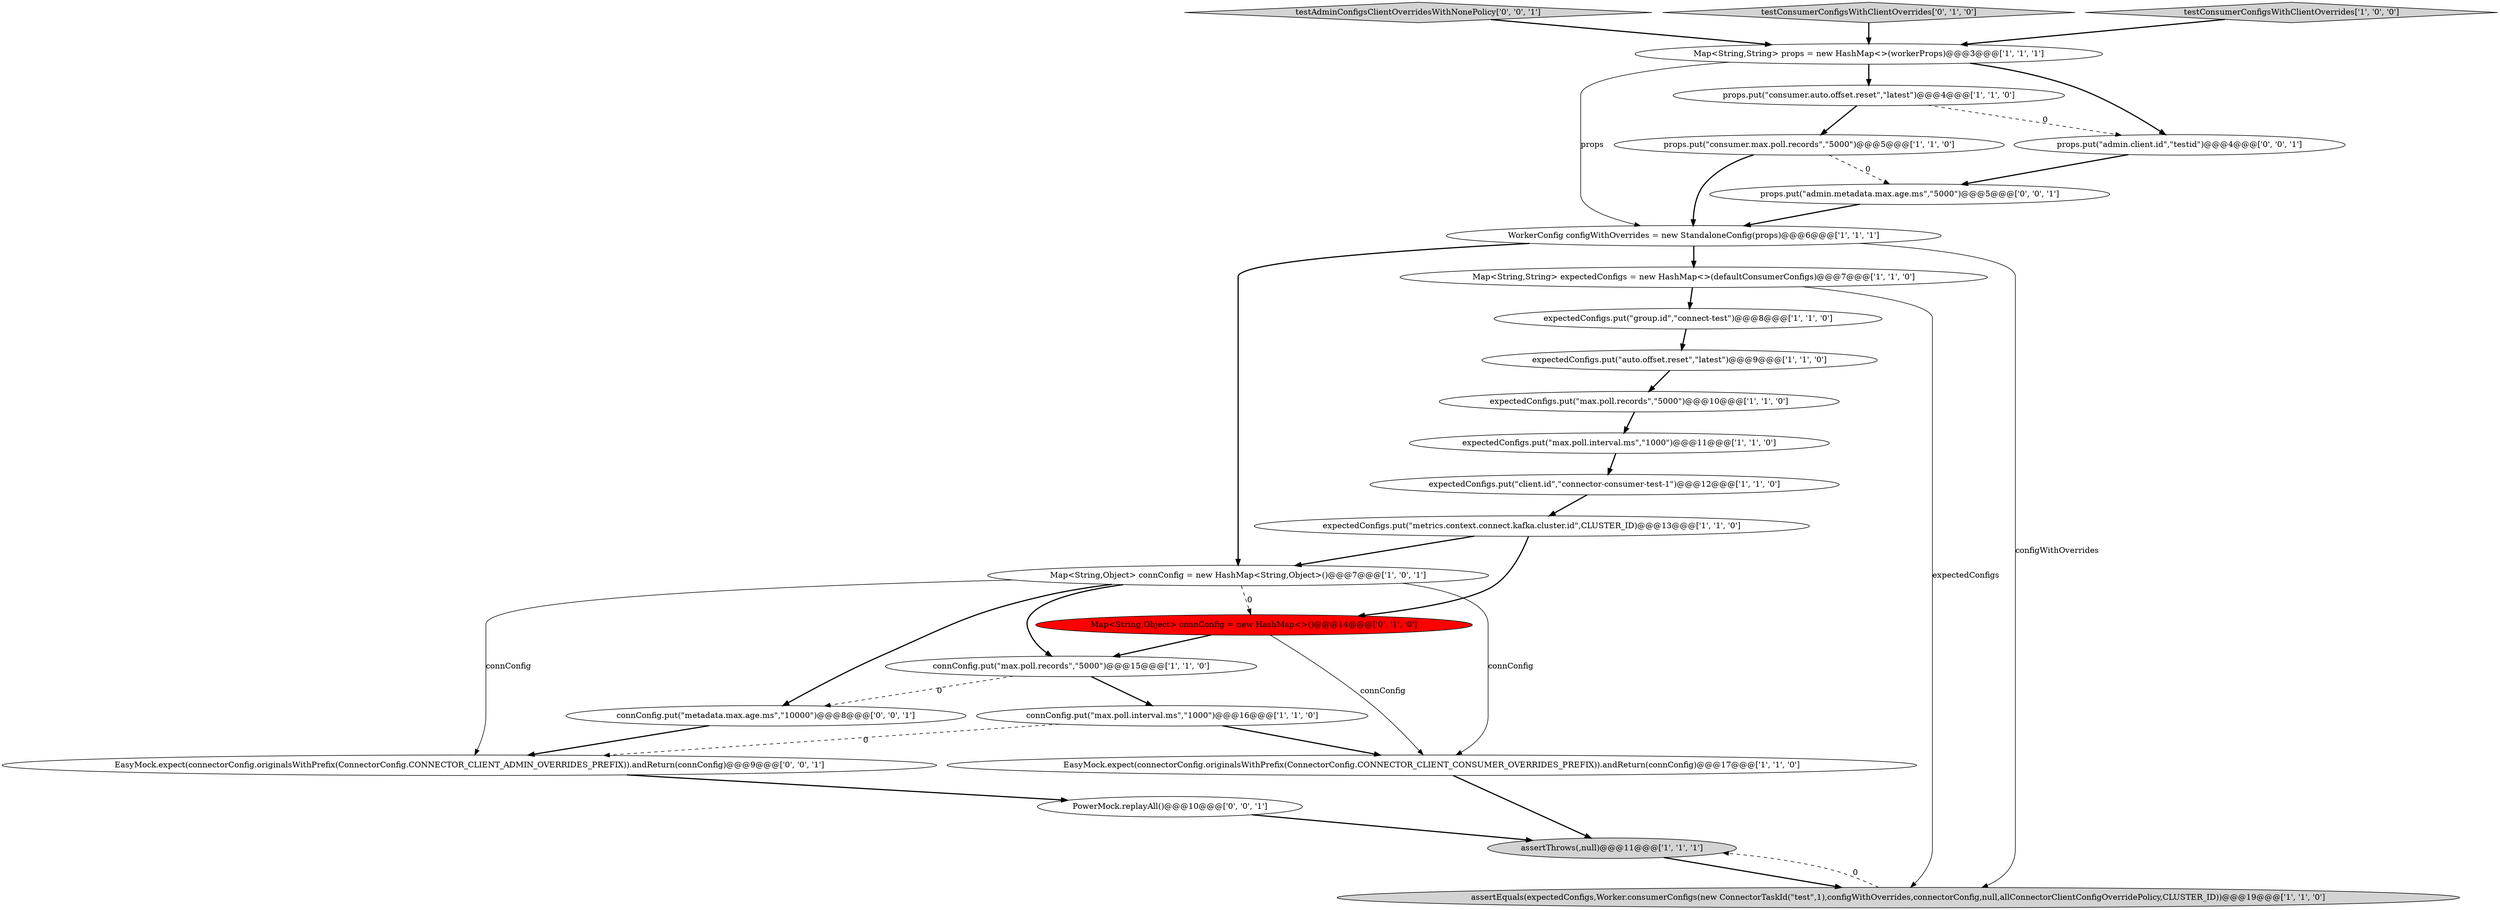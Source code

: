 digraph {
7 [style = filled, label = "Map<String,Object> connConfig = new HashMap<String,Object>()@@@7@@@['1', '0', '1']", fillcolor = white, shape = ellipse image = "AAA0AAABBB1BBB"];
1 [style = filled, label = "WorkerConfig configWithOverrides = new StandaloneConfig(props)@@@6@@@['1', '1', '1']", fillcolor = white, shape = ellipse image = "AAA0AAABBB1BBB"];
19 [style = filled, label = "Map<String,Object> connConfig = new HashMap<>()@@@14@@@['0', '1', '0']", fillcolor = red, shape = ellipse image = "AAA1AAABBB2BBB"];
10 [style = filled, label = "EasyMock.expect(connectorConfig.originalsWithPrefix(ConnectorConfig.CONNECTOR_CLIENT_CONSUMER_OVERRIDES_PREFIX)).andReturn(connConfig)@@@17@@@['1', '1', '0']", fillcolor = white, shape = ellipse image = "AAA0AAABBB1BBB"];
21 [style = filled, label = "EasyMock.expect(connectorConfig.originalsWithPrefix(ConnectorConfig.CONNECTOR_CLIENT_ADMIN_OVERRIDES_PREFIX)).andReturn(connConfig)@@@9@@@['0', '0', '1']", fillcolor = white, shape = ellipse image = "AAA0AAABBB3BBB"];
13 [style = filled, label = "props.put(\"consumer.auto.offset.reset\",\"latest\")@@@4@@@['1', '1', '0']", fillcolor = white, shape = ellipse image = "AAA0AAABBB1BBB"];
9 [style = filled, label = "expectedConfigs.put(\"group.id\",\"connect-test\")@@@8@@@['1', '1', '0']", fillcolor = white, shape = ellipse image = "AAA0AAABBB1BBB"];
17 [style = filled, label = "expectedConfigs.put(\"max.poll.interval.ms\",\"1000\")@@@11@@@['1', '1', '0']", fillcolor = white, shape = ellipse image = "AAA0AAABBB1BBB"];
24 [style = filled, label = "PowerMock.replayAll()@@@10@@@['0', '0', '1']", fillcolor = white, shape = ellipse image = "AAA0AAABBB3BBB"];
0 [style = filled, label = "Map<String,String> expectedConfigs = new HashMap<>(defaultConsumerConfigs)@@@7@@@['1', '1', '0']", fillcolor = white, shape = ellipse image = "AAA0AAABBB1BBB"];
2 [style = filled, label = "expectedConfigs.put(\"auto.offset.reset\",\"latest\")@@@9@@@['1', '1', '0']", fillcolor = white, shape = ellipse image = "AAA0AAABBB1BBB"];
23 [style = filled, label = "testAdminConfigsClientOverridesWithNonePolicy['0', '0', '1']", fillcolor = lightgray, shape = diamond image = "AAA0AAABBB3BBB"];
22 [style = filled, label = "connConfig.put(\"metadata.max.age.ms\",\"10000\")@@@8@@@['0', '0', '1']", fillcolor = white, shape = ellipse image = "AAA0AAABBB3BBB"];
15 [style = filled, label = "assertEquals(expectedConfigs,Worker.consumerConfigs(new ConnectorTaskId(\"test\",1),configWithOverrides,connectorConfig,null,allConnectorClientConfigOverridePolicy,CLUSTER_ID))@@@19@@@['1', '1', '0']", fillcolor = lightgray, shape = ellipse image = "AAA0AAABBB1BBB"];
20 [style = filled, label = "props.put(\"admin.client.id\",\"testid\")@@@4@@@['0', '0', '1']", fillcolor = white, shape = ellipse image = "AAA0AAABBB3BBB"];
3 [style = filled, label = "expectedConfigs.put(\"metrics.context.connect.kafka.cluster.id\",CLUSTER_ID)@@@13@@@['1', '1', '0']", fillcolor = white, shape = ellipse image = "AAA0AAABBB1BBB"];
11 [style = filled, label = "expectedConfigs.put(\"max.poll.records\",\"5000\")@@@10@@@['1', '1', '0']", fillcolor = white, shape = ellipse image = "AAA0AAABBB1BBB"];
18 [style = filled, label = "testConsumerConfigsWithClientOverrides['0', '1', '0']", fillcolor = lightgray, shape = diamond image = "AAA0AAABBB2BBB"];
25 [style = filled, label = "props.put(\"admin.metadata.max.age.ms\",\"5000\")@@@5@@@['0', '0', '1']", fillcolor = white, shape = ellipse image = "AAA0AAABBB3BBB"];
16 [style = filled, label = "testConsumerConfigsWithClientOverrides['1', '0', '0']", fillcolor = lightgray, shape = diamond image = "AAA0AAABBB1BBB"];
12 [style = filled, label = "expectedConfigs.put(\"client.id\",\"connector-consumer-test-1\")@@@12@@@['1', '1', '0']", fillcolor = white, shape = ellipse image = "AAA0AAABBB1BBB"];
5 [style = filled, label = "connConfig.put(\"max.poll.interval.ms\",\"1000\")@@@16@@@['1', '1', '0']", fillcolor = white, shape = ellipse image = "AAA0AAABBB1BBB"];
8 [style = filled, label = "props.put(\"consumer.max.poll.records\",\"5000\")@@@5@@@['1', '1', '0']", fillcolor = white, shape = ellipse image = "AAA0AAABBB1BBB"];
6 [style = filled, label = "Map<String,String> props = new HashMap<>(workerProps)@@@3@@@['1', '1', '1']", fillcolor = white, shape = ellipse image = "AAA0AAABBB1BBB"];
14 [style = filled, label = "assertThrows(,null)@@@11@@@['1', '1', '1']", fillcolor = lightgray, shape = ellipse image = "AAA0AAABBB1BBB"];
4 [style = filled, label = "connConfig.put(\"max.poll.records\",\"5000\")@@@15@@@['1', '1', '0']", fillcolor = white, shape = ellipse image = "AAA0AAABBB1BBB"];
5->10 [style = bold, label=""];
0->9 [style = bold, label=""];
25->1 [style = bold, label=""];
10->14 [style = bold, label=""];
9->2 [style = bold, label=""];
13->20 [style = dashed, label="0"];
16->6 [style = bold, label=""];
7->21 [style = solid, label="connConfig"];
22->21 [style = bold, label=""];
0->15 [style = solid, label="expectedConfigs"];
6->1 [style = solid, label="props"];
21->24 [style = bold, label=""];
1->0 [style = bold, label=""];
7->4 [style = bold, label=""];
4->22 [style = dashed, label="0"];
1->15 [style = solid, label="configWithOverrides"];
20->25 [style = bold, label=""];
1->7 [style = bold, label=""];
24->14 [style = bold, label=""];
7->10 [style = solid, label="connConfig"];
6->20 [style = bold, label=""];
8->1 [style = bold, label=""];
7->22 [style = bold, label=""];
17->12 [style = bold, label=""];
19->10 [style = solid, label="connConfig"];
3->19 [style = bold, label=""];
3->7 [style = bold, label=""];
18->6 [style = bold, label=""];
7->19 [style = dashed, label="0"];
15->14 [style = dashed, label="0"];
6->13 [style = bold, label=""];
23->6 [style = bold, label=""];
5->21 [style = dashed, label="0"];
11->17 [style = bold, label=""];
8->25 [style = dashed, label="0"];
14->15 [style = bold, label=""];
12->3 [style = bold, label=""];
19->4 [style = bold, label=""];
13->8 [style = bold, label=""];
4->5 [style = bold, label=""];
2->11 [style = bold, label=""];
}
